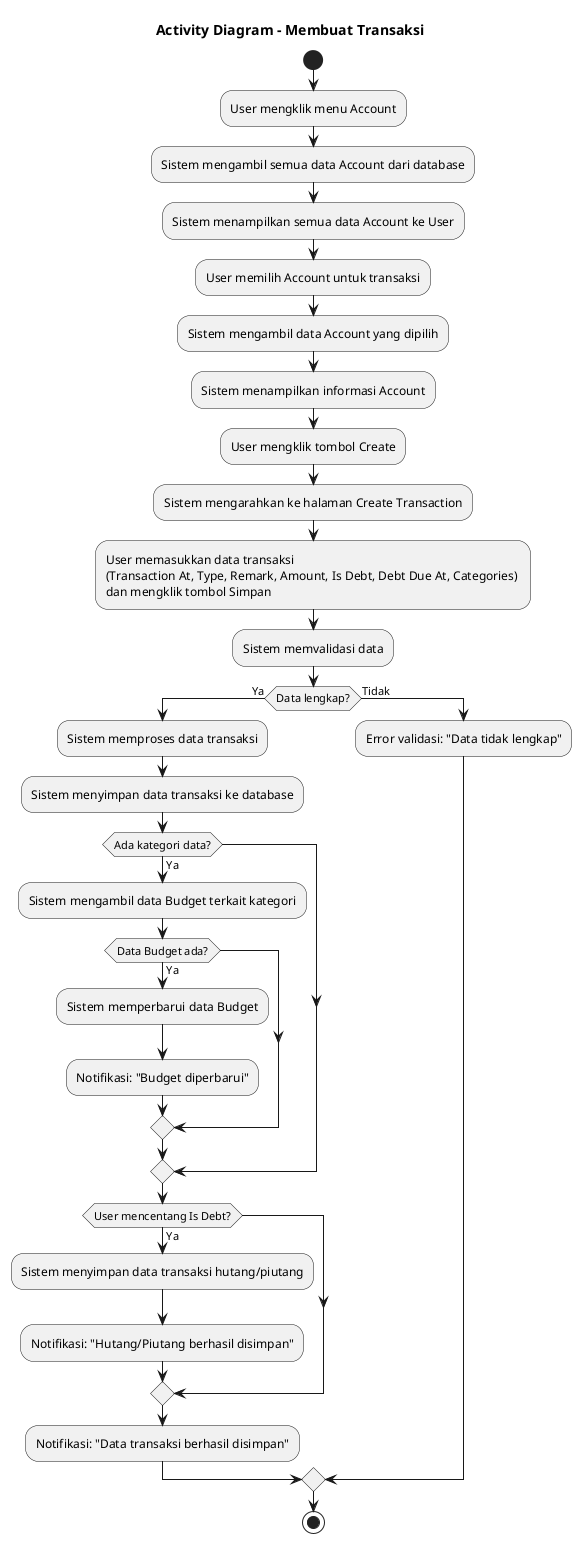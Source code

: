 @startuml
title Activity Diagram - Membuat Transaksi
start

:User mengklik menu Account;
:Sistem mengambil semua data Account dari database;
:Sistem menampilkan semua data Account ke User;

:User memilih Account untuk transaksi;
:Sistem mengambil data Account yang dipilih;
:Sistem menampilkan informasi Account;

:User mengklik tombol Create;
:Sistem mengarahkan ke halaman Create Transaction;

:User memasukkan data transaksi 
(Transaction At, Type, Remark, Amount, Is Debt, Debt Due At, Categories) 
dan mengklik tombol Simpan;

:Sistem memvalidasi data;

if (Data lengkap?) then (Ya)
    :Sistem memproses data transaksi;
    :Sistem menyimpan data transaksi ke database;

    if (Ada kategori data?) then (Ya)
        :Sistem mengambil data Budget terkait kategori;
        if (Data Budget ada?) then (Ya)
            :Sistem memperbarui data Budget;
            :Notifikasi: "Budget diperbarui";
        endif
    endif

    if (User mencentang Is Debt?) then (Ya)
        :Sistem menyimpan data transaksi hutang/piutang;
        :Notifikasi: "Hutang/Piutang berhasil disimpan";
    endif

    :Notifikasi: "Data transaksi berhasil disimpan";
else (Tidak)
    :Error validasi: "Data tidak lengkap";
endif

stop
@enduml
@startuml
title Activity Diagram - Membuat Transaksi
start

:User mengklik menu Account;
:Sistem mengambil semua data Account dari database;
:Sistem menampilkan semua data Account ke User;

:User memilih Account untuk transaksi;
:Sistem mengambil data Account yang dipilih;
:Sistem menampilkan informasi Account;

:User mengklik tombol Create;
:Sistem mengarahkan ke halaman Create Transaction;

:User memasukkan data transaksi 
(Transaction At, Type, Remark, Amount, Is Debt, Debt Due At, Categories) 
dan mengklik tombol Simpan;

:Sistem memvalidasi data;

if (Data lengkap?) then (Ya)
    :Sistem memproses data transaksi;
    :Sistem menyimpan data transaksi ke database;

    if (Ada kategori data?) then (Ya)
        :Sistem mengambil data Budget terkait kategori;
        if (Data Budget ada?) then (Ya)
            :Sistem memperbarui data Budget;
            :Notifikasi: "Budget diperbarui";
        endif
    endif

    if (User mencentang Is Debt?) then (Ya)
        :Sistem menyimpan data transaksi hutang/piutang;
        :Notifikasi: "Hutang/Piutang berhasil disimpan";
    endif

    :Notifikasi: "Data transaksi berhasil disimpan";
else (Tidak)
    :Error validasi: "Data tidak lengkap";
endif

stop
@enduml
